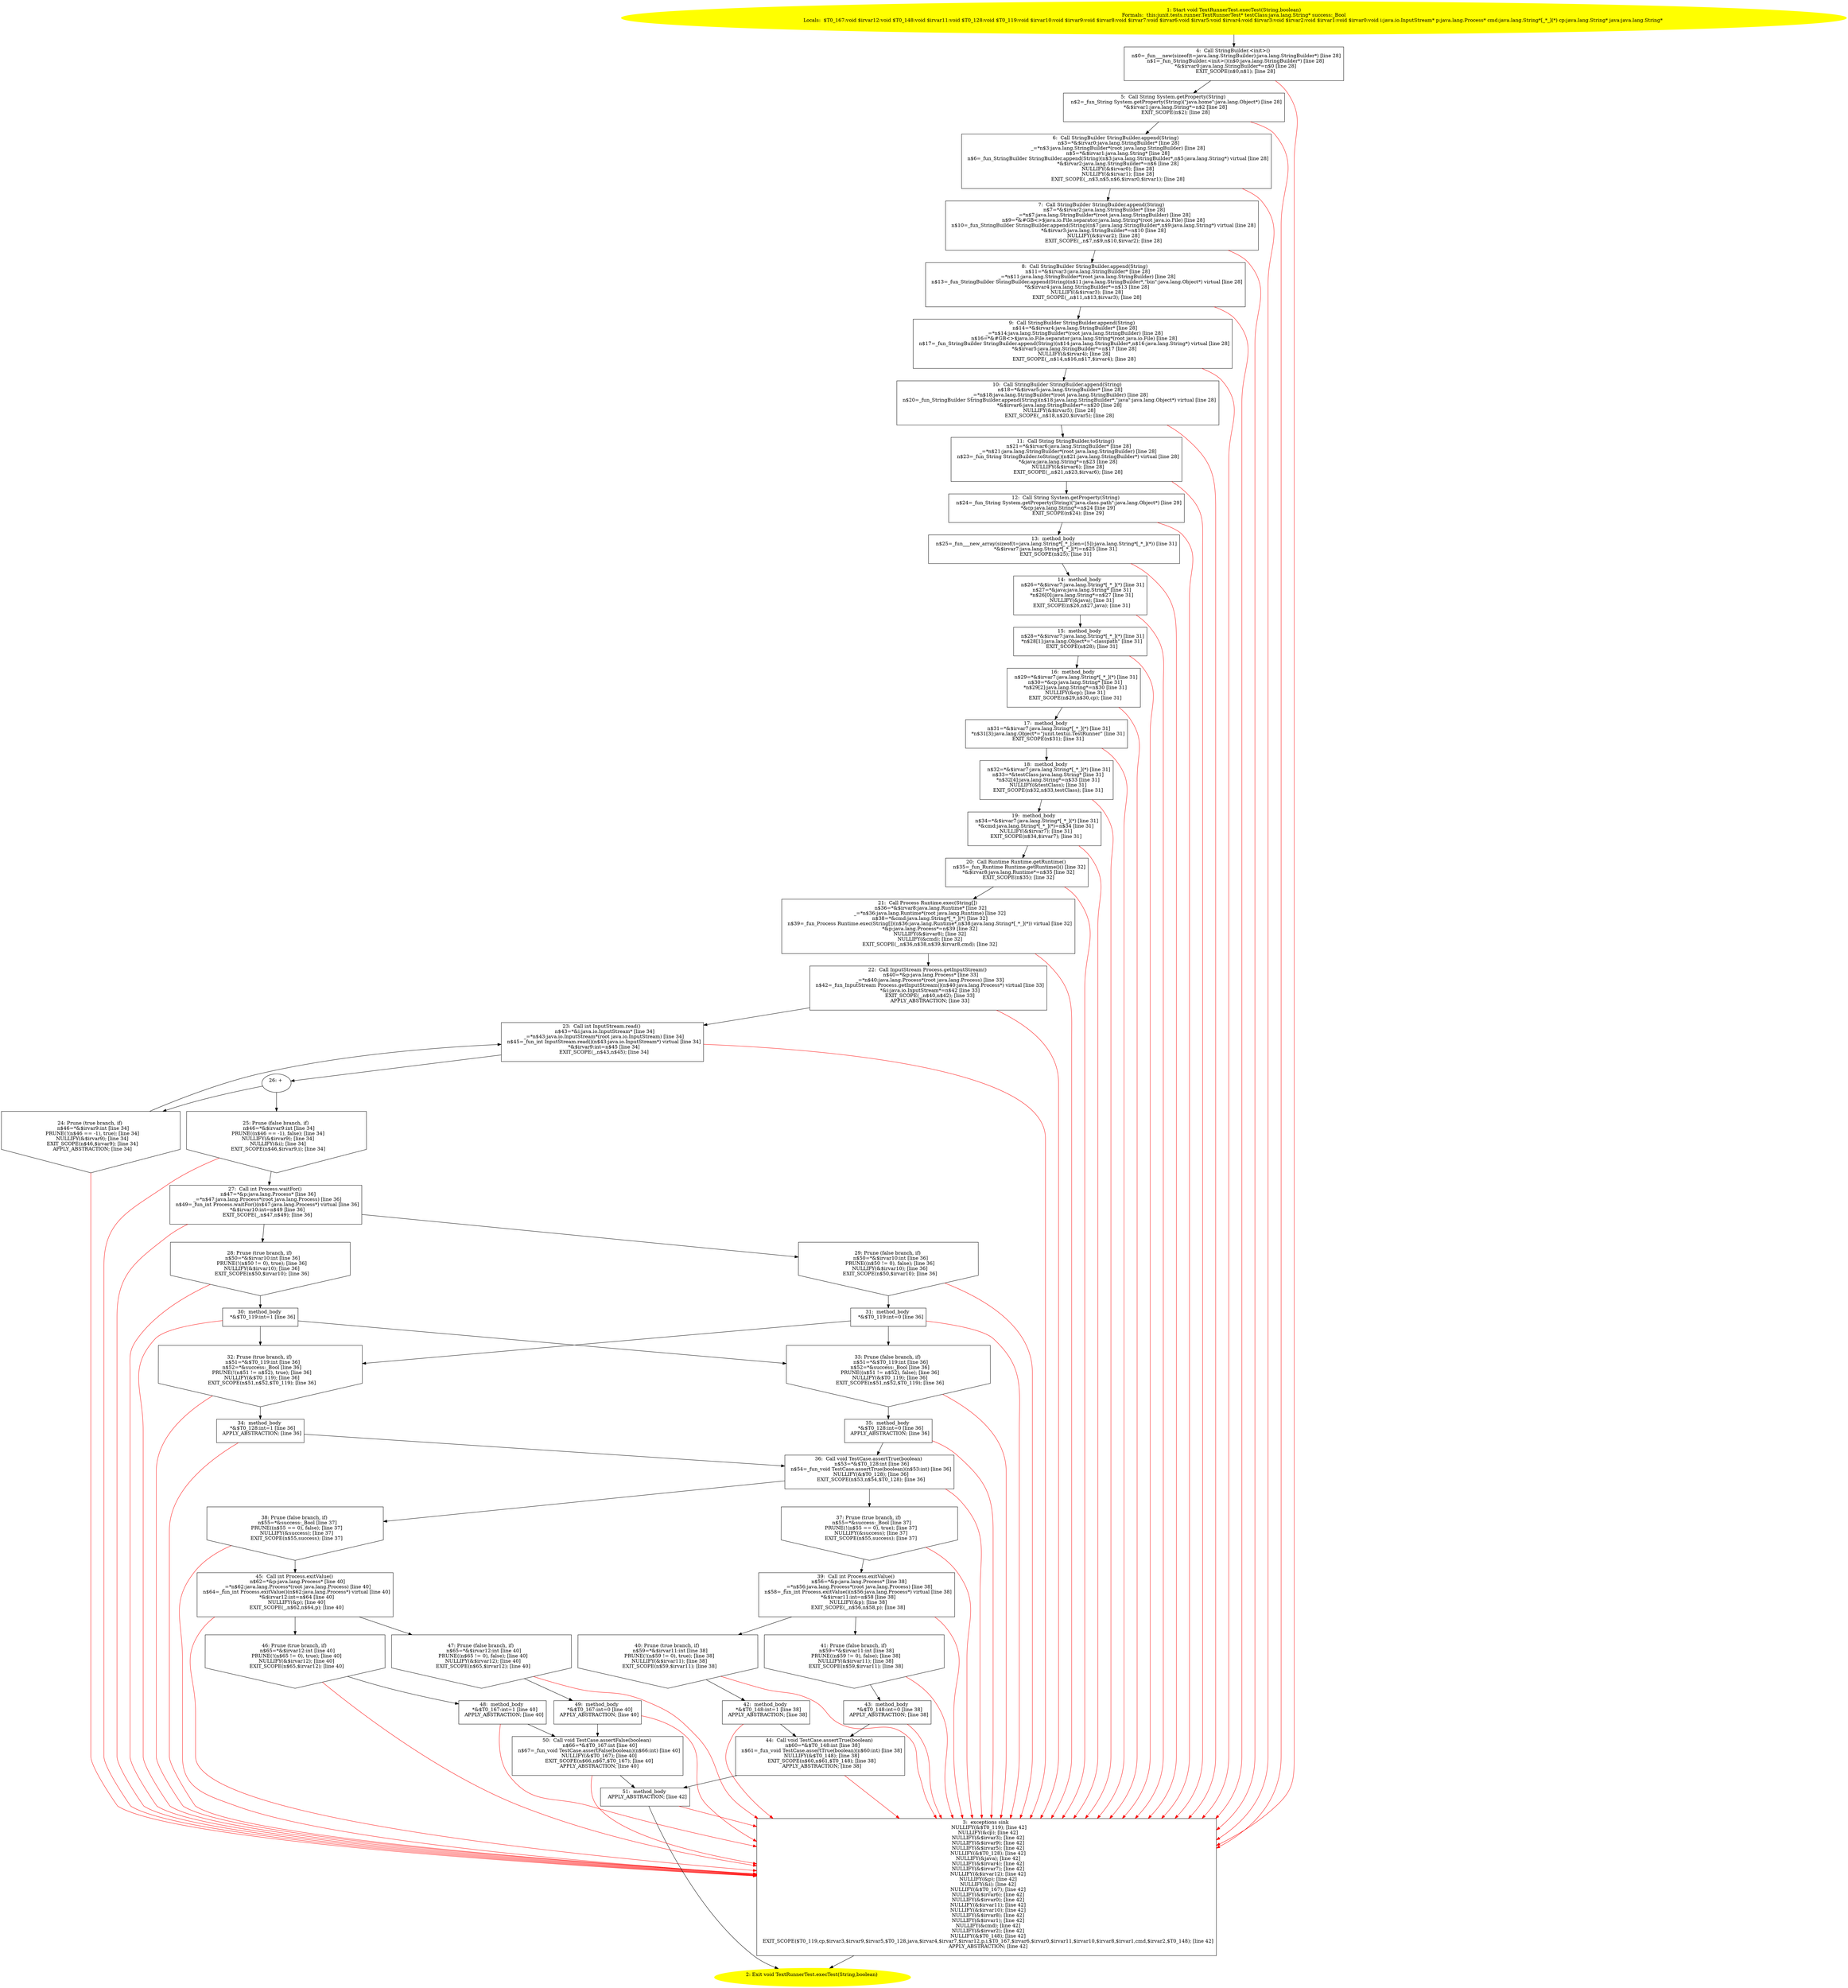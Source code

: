 /* @generated */
digraph cfg {
"junit.tests.runner.TextRunnerTest.execTest(java.lang.String,boolean):void.8a1707a72b9de7d6c8190afd1c28c7b9_1" [label="1: Start void TextRunnerTest.execTest(String,boolean)\nFormals:  this:junit.tests.runner.TextRunnerTest* testClass:java.lang.String* success:_Bool\nLocals:  $T0_167:void $irvar12:void $T0_148:void $irvar11:void $T0_128:void $T0_119:void $irvar10:void $irvar9:void $irvar8:void $irvar7:void $irvar6:void $irvar5:void $irvar4:void $irvar3:void $irvar2:void $irvar1:void $irvar0:void i:java.io.InputStream* p:java.lang.Process* cmd:java.lang.String*[_*_](*) cp:java.lang.String* java:java.lang.String* \n  " color=yellow style=filled]
	

	 "junit.tests.runner.TextRunnerTest.execTest(java.lang.String,boolean):void.8a1707a72b9de7d6c8190afd1c28c7b9_1" -> "junit.tests.runner.TextRunnerTest.execTest(java.lang.String,boolean):void.8a1707a72b9de7d6c8190afd1c28c7b9_4" ;
"junit.tests.runner.TextRunnerTest.execTest(java.lang.String,boolean):void.8a1707a72b9de7d6c8190afd1c28c7b9_2" [label="2: Exit void TextRunnerTest.execTest(String,boolean) \n  " color=yellow style=filled]
	

"junit.tests.runner.TextRunnerTest.execTest(java.lang.String,boolean):void.8a1707a72b9de7d6c8190afd1c28c7b9_3" [label="3:  exceptions sink \n   NULLIFY(&$T0_119); [line 42]\n  NULLIFY(&cp); [line 42]\n  NULLIFY(&$irvar3); [line 42]\n  NULLIFY(&$irvar9); [line 42]\n  NULLIFY(&$irvar5); [line 42]\n  NULLIFY(&$T0_128); [line 42]\n  NULLIFY(&java); [line 42]\n  NULLIFY(&$irvar4); [line 42]\n  NULLIFY(&$irvar7); [line 42]\n  NULLIFY(&$irvar12); [line 42]\n  NULLIFY(&p); [line 42]\n  NULLIFY(&i); [line 42]\n  NULLIFY(&$T0_167); [line 42]\n  NULLIFY(&$irvar6); [line 42]\n  NULLIFY(&$irvar0); [line 42]\n  NULLIFY(&$irvar11); [line 42]\n  NULLIFY(&$irvar10); [line 42]\n  NULLIFY(&$irvar8); [line 42]\n  NULLIFY(&$irvar1); [line 42]\n  NULLIFY(&cmd); [line 42]\n  NULLIFY(&$irvar2); [line 42]\n  NULLIFY(&$T0_148); [line 42]\n  EXIT_SCOPE($T0_119,cp,$irvar3,$irvar9,$irvar5,$T0_128,java,$irvar4,$irvar7,$irvar12,p,i,$T0_167,$irvar6,$irvar0,$irvar11,$irvar10,$irvar8,$irvar1,cmd,$irvar2,$T0_148); [line 42]\n  APPLY_ABSTRACTION; [line 42]\n " shape="box"]
	

	 "junit.tests.runner.TextRunnerTest.execTest(java.lang.String,boolean):void.8a1707a72b9de7d6c8190afd1c28c7b9_3" -> "junit.tests.runner.TextRunnerTest.execTest(java.lang.String,boolean):void.8a1707a72b9de7d6c8190afd1c28c7b9_2" ;
"junit.tests.runner.TextRunnerTest.execTest(java.lang.String,boolean):void.8a1707a72b9de7d6c8190afd1c28c7b9_4" [label="4:  Call StringBuilder.<init>() \n   n$0=_fun___new(sizeof(t=java.lang.StringBuilder):java.lang.StringBuilder*) [line 28]\n  n$1=_fun_StringBuilder.<init>()(n$0:java.lang.StringBuilder*) [line 28]\n  *&$irvar0:java.lang.StringBuilder*=n$0 [line 28]\n  EXIT_SCOPE(n$0,n$1); [line 28]\n " shape="box"]
	

	 "junit.tests.runner.TextRunnerTest.execTest(java.lang.String,boolean):void.8a1707a72b9de7d6c8190afd1c28c7b9_4" -> "junit.tests.runner.TextRunnerTest.execTest(java.lang.String,boolean):void.8a1707a72b9de7d6c8190afd1c28c7b9_5" ;
	 "junit.tests.runner.TextRunnerTest.execTest(java.lang.String,boolean):void.8a1707a72b9de7d6c8190afd1c28c7b9_4" -> "junit.tests.runner.TextRunnerTest.execTest(java.lang.String,boolean):void.8a1707a72b9de7d6c8190afd1c28c7b9_3" [color="red" ];
"junit.tests.runner.TextRunnerTest.execTest(java.lang.String,boolean):void.8a1707a72b9de7d6c8190afd1c28c7b9_5" [label="5:  Call String System.getProperty(String) \n   n$2=_fun_String System.getProperty(String)(\"java.home\":java.lang.Object*) [line 28]\n  *&$irvar1:java.lang.String*=n$2 [line 28]\n  EXIT_SCOPE(n$2); [line 28]\n " shape="box"]
	

	 "junit.tests.runner.TextRunnerTest.execTest(java.lang.String,boolean):void.8a1707a72b9de7d6c8190afd1c28c7b9_5" -> "junit.tests.runner.TextRunnerTest.execTest(java.lang.String,boolean):void.8a1707a72b9de7d6c8190afd1c28c7b9_6" ;
	 "junit.tests.runner.TextRunnerTest.execTest(java.lang.String,boolean):void.8a1707a72b9de7d6c8190afd1c28c7b9_5" -> "junit.tests.runner.TextRunnerTest.execTest(java.lang.String,boolean):void.8a1707a72b9de7d6c8190afd1c28c7b9_3" [color="red" ];
"junit.tests.runner.TextRunnerTest.execTest(java.lang.String,boolean):void.8a1707a72b9de7d6c8190afd1c28c7b9_6" [label="6:  Call StringBuilder StringBuilder.append(String) \n   n$3=*&$irvar0:java.lang.StringBuilder* [line 28]\n  _=*n$3:java.lang.StringBuilder*(root java.lang.StringBuilder) [line 28]\n  n$5=*&$irvar1:java.lang.String* [line 28]\n  n$6=_fun_StringBuilder StringBuilder.append(String)(n$3:java.lang.StringBuilder*,n$5:java.lang.String*) virtual [line 28]\n  *&$irvar2:java.lang.StringBuilder*=n$6 [line 28]\n  NULLIFY(&$irvar0); [line 28]\n  NULLIFY(&$irvar1); [line 28]\n  EXIT_SCOPE(_,n$3,n$5,n$6,$irvar0,$irvar1); [line 28]\n " shape="box"]
	

	 "junit.tests.runner.TextRunnerTest.execTest(java.lang.String,boolean):void.8a1707a72b9de7d6c8190afd1c28c7b9_6" -> "junit.tests.runner.TextRunnerTest.execTest(java.lang.String,boolean):void.8a1707a72b9de7d6c8190afd1c28c7b9_7" ;
	 "junit.tests.runner.TextRunnerTest.execTest(java.lang.String,boolean):void.8a1707a72b9de7d6c8190afd1c28c7b9_6" -> "junit.tests.runner.TextRunnerTest.execTest(java.lang.String,boolean):void.8a1707a72b9de7d6c8190afd1c28c7b9_3" [color="red" ];
"junit.tests.runner.TextRunnerTest.execTest(java.lang.String,boolean):void.8a1707a72b9de7d6c8190afd1c28c7b9_7" [label="7:  Call StringBuilder StringBuilder.append(String) \n   n$7=*&$irvar2:java.lang.StringBuilder* [line 28]\n  _=*n$7:java.lang.StringBuilder*(root java.lang.StringBuilder) [line 28]\n  n$9=*&#GB<>$java.io.File.separator:java.lang.String*(root java.io.File) [line 28]\n  n$10=_fun_StringBuilder StringBuilder.append(String)(n$7:java.lang.StringBuilder*,n$9:java.lang.String*) virtual [line 28]\n  *&$irvar3:java.lang.StringBuilder*=n$10 [line 28]\n  NULLIFY(&$irvar2); [line 28]\n  EXIT_SCOPE(_,n$7,n$9,n$10,$irvar2); [line 28]\n " shape="box"]
	

	 "junit.tests.runner.TextRunnerTest.execTest(java.lang.String,boolean):void.8a1707a72b9de7d6c8190afd1c28c7b9_7" -> "junit.tests.runner.TextRunnerTest.execTest(java.lang.String,boolean):void.8a1707a72b9de7d6c8190afd1c28c7b9_8" ;
	 "junit.tests.runner.TextRunnerTest.execTest(java.lang.String,boolean):void.8a1707a72b9de7d6c8190afd1c28c7b9_7" -> "junit.tests.runner.TextRunnerTest.execTest(java.lang.String,boolean):void.8a1707a72b9de7d6c8190afd1c28c7b9_3" [color="red" ];
"junit.tests.runner.TextRunnerTest.execTest(java.lang.String,boolean):void.8a1707a72b9de7d6c8190afd1c28c7b9_8" [label="8:  Call StringBuilder StringBuilder.append(String) \n   n$11=*&$irvar3:java.lang.StringBuilder* [line 28]\n  _=*n$11:java.lang.StringBuilder*(root java.lang.StringBuilder) [line 28]\n  n$13=_fun_StringBuilder StringBuilder.append(String)(n$11:java.lang.StringBuilder*,\"bin\":java.lang.Object*) virtual [line 28]\n  *&$irvar4:java.lang.StringBuilder*=n$13 [line 28]\n  NULLIFY(&$irvar3); [line 28]\n  EXIT_SCOPE(_,n$11,n$13,$irvar3); [line 28]\n " shape="box"]
	

	 "junit.tests.runner.TextRunnerTest.execTest(java.lang.String,boolean):void.8a1707a72b9de7d6c8190afd1c28c7b9_8" -> "junit.tests.runner.TextRunnerTest.execTest(java.lang.String,boolean):void.8a1707a72b9de7d6c8190afd1c28c7b9_9" ;
	 "junit.tests.runner.TextRunnerTest.execTest(java.lang.String,boolean):void.8a1707a72b9de7d6c8190afd1c28c7b9_8" -> "junit.tests.runner.TextRunnerTest.execTest(java.lang.String,boolean):void.8a1707a72b9de7d6c8190afd1c28c7b9_3" [color="red" ];
"junit.tests.runner.TextRunnerTest.execTest(java.lang.String,boolean):void.8a1707a72b9de7d6c8190afd1c28c7b9_9" [label="9:  Call StringBuilder StringBuilder.append(String) \n   n$14=*&$irvar4:java.lang.StringBuilder* [line 28]\n  _=*n$14:java.lang.StringBuilder*(root java.lang.StringBuilder) [line 28]\n  n$16=*&#GB<>$java.io.File.separator:java.lang.String*(root java.io.File) [line 28]\n  n$17=_fun_StringBuilder StringBuilder.append(String)(n$14:java.lang.StringBuilder*,n$16:java.lang.String*) virtual [line 28]\n  *&$irvar5:java.lang.StringBuilder*=n$17 [line 28]\n  NULLIFY(&$irvar4); [line 28]\n  EXIT_SCOPE(_,n$14,n$16,n$17,$irvar4); [line 28]\n " shape="box"]
	

	 "junit.tests.runner.TextRunnerTest.execTest(java.lang.String,boolean):void.8a1707a72b9de7d6c8190afd1c28c7b9_9" -> "junit.tests.runner.TextRunnerTest.execTest(java.lang.String,boolean):void.8a1707a72b9de7d6c8190afd1c28c7b9_10" ;
	 "junit.tests.runner.TextRunnerTest.execTest(java.lang.String,boolean):void.8a1707a72b9de7d6c8190afd1c28c7b9_9" -> "junit.tests.runner.TextRunnerTest.execTest(java.lang.String,boolean):void.8a1707a72b9de7d6c8190afd1c28c7b9_3" [color="red" ];
"junit.tests.runner.TextRunnerTest.execTest(java.lang.String,boolean):void.8a1707a72b9de7d6c8190afd1c28c7b9_10" [label="10:  Call StringBuilder StringBuilder.append(String) \n   n$18=*&$irvar5:java.lang.StringBuilder* [line 28]\n  _=*n$18:java.lang.StringBuilder*(root java.lang.StringBuilder) [line 28]\n  n$20=_fun_StringBuilder StringBuilder.append(String)(n$18:java.lang.StringBuilder*,\"java\":java.lang.Object*) virtual [line 28]\n  *&$irvar6:java.lang.StringBuilder*=n$20 [line 28]\n  NULLIFY(&$irvar5); [line 28]\n  EXIT_SCOPE(_,n$18,n$20,$irvar5); [line 28]\n " shape="box"]
	

	 "junit.tests.runner.TextRunnerTest.execTest(java.lang.String,boolean):void.8a1707a72b9de7d6c8190afd1c28c7b9_10" -> "junit.tests.runner.TextRunnerTest.execTest(java.lang.String,boolean):void.8a1707a72b9de7d6c8190afd1c28c7b9_11" ;
	 "junit.tests.runner.TextRunnerTest.execTest(java.lang.String,boolean):void.8a1707a72b9de7d6c8190afd1c28c7b9_10" -> "junit.tests.runner.TextRunnerTest.execTest(java.lang.String,boolean):void.8a1707a72b9de7d6c8190afd1c28c7b9_3" [color="red" ];
"junit.tests.runner.TextRunnerTest.execTest(java.lang.String,boolean):void.8a1707a72b9de7d6c8190afd1c28c7b9_11" [label="11:  Call String StringBuilder.toString() \n   n$21=*&$irvar6:java.lang.StringBuilder* [line 28]\n  _=*n$21:java.lang.StringBuilder*(root java.lang.StringBuilder) [line 28]\n  n$23=_fun_String StringBuilder.toString()(n$21:java.lang.StringBuilder*) virtual [line 28]\n  *&java:java.lang.String*=n$23 [line 28]\n  NULLIFY(&$irvar6); [line 28]\n  EXIT_SCOPE(_,n$21,n$23,$irvar6); [line 28]\n " shape="box"]
	

	 "junit.tests.runner.TextRunnerTest.execTest(java.lang.String,boolean):void.8a1707a72b9de7d6c8190afd1c28c7b9_11" -> "junit.tests.runner.TextRunnerTest.execTest(java.lang.String,boolean):void.8a1707a72b9de7d6c8190afd1c28c7b9_12" ;
	 "junit.tests.runner.TextRunnerTest.execTest(java.lang.String,boolean):void.8a1707a72b9de7d6c8190afd1c28c7b9_11" -> "junit.tests.runner.TextRunnerTest.execTest(java.lang.String,boolean):void.8a1707a72b9de7d6c8190afd1c28c7b9_3" [color="red" ];
"junit.tests.runner.TextRunnerTest.execTest(java.lang.String,boolean):void.8a1707a72b9de7d6c8190afd1c28c7b9_12" [label="12:  Call String System.getProperty(String) \n   n$24=_fun_String System.getProperty(String)(\"java.class.path\":java.lang.Object*) [line 29]\n  *&cp:java.lang.String*=n$24 [line 29]\n  EXIT_SCOPE(n$24); [line 29]\n " shape="box"]
	

	 "junit.tests.runner.TextRunnerTest.execTest(java.lang.String,boolean):void.8a1707a72b9de7d6c8190afd1c28c7b9_12" -> "junit.tests.runner.TextRunnerTest.execTest(java.lang.String,boolean):void.8a1707a72b9de7d6c8190afd1c28c7b9_13" ;
	 "junit.tests.runner.TextRunnerTest.execTest(java.lang.String,boolean):void.8a1707a72b9de7d6c8190afd1c28c7b9_12" -> "junit.tests.runner.TextRunnerTest.execTest(java.lang.String,boolean):void.8a1707a72b9de7d6c8190afd1c28c7b9_3" [color="red" ];
"junit.tests.runner.TextRunnerTest.execTest(java.lang.String,boolean):void.8a1707a72b9de7d6c8190afd1c28c7b9_13" [label="13:  method_body \n   n$25=_fun___new_array(sizeof(t=java.lang.String*[_*_];len=[5]):java.lang.String*[_*_](*)) [line 31]\n  *&$irvar7:java.lang.String*[_*_](*)=n$25 [line 31]\n  EXIT_SCOPE(n$25); [line 31]\n " shape="box"]
	

	 "junit.tests.runner.TextRunnerTest.execTest(java.lang.String,boolean):void.8a1707a72b9de7d6c8190afd1c28c7b9_13" -> "junit.tests.runner.TextRunnerTest.execTest(java.lang.String,boolean):void.8a1707a72b9de7d6c8190afd1c28c7b9_14" ;
	 "junit.tests.runner.TextRunnerTest.execTest(java.lang.String,boolean):void.8a1707a72b9de7d6c8190afd1c28c7b9_13" -> "junit.tests.runner.TextRunnerTest.execTest(java.lang.String,boolean):void.8a1707a72b9de7d6c8190afd1c28c7b9_3" [color="red" ];
"junit.tests.runner.TextRunnerTest.execTest(java.lang.String,boolean):void.8a1707a72b9de7d6c8190afd1c28c7b9_14" [label="14:  method_body \n   n$26=*&$irvar7:java.lang.String*[_*_](*) [line 31]\n  n$27=*&java:java.lang.String* [line 31]\n  *n$26[0]:java.lang.String*=n$27 [line 31]\n  NULLIFY(&java); [line 31]\n  EXIT_SCOPE(n$26,n$27,java); [line 31]\n " shape="box"]
	

	 "junit.tests.runner.TextRunnerTest.execTest(java.lang.String,boolean):void.8a1707a72b9de7d6c8190afd1c28c7b9_14" -> "junit.tests.runner.TextRunnerTest.execTest(java.lang.String,boolean):void.8a1707a72b9de7d6c8190afd1c28c7b9_15" ;
	 "junit.tests.runner.TextRunnerTest.execTest(java.lang.String,boolean):void.8a1707a72b9de7d6c8190afd1c28c7b9_14" -> "junit.tests.runner.TextRunnerTest.execTest(java.lang.String,boolean):void.8a1707a72b9de7d6c8190afd1c28c7b9_3" [color="red" ];
"junit.tests.runner.TextRunnerTest.execTest(java.lang.String,boolean):void.8a1707a72b9de7d6c8190afd1c28c7b9_15" [label="15:  method_body \n   n$28=*&$irvar7:java.lang.String*[_*_](*) [line 31]\n  *n$28[1]:java.lang.Object*=\"-classpath\" [line 31]\n  EXIT_SCOPE(n$28); [line 31]\n " shape="box"]
	

	 "junit.tests.runner.TextRunnerTest.execTest(java.lang.String,boolean):void.8a1707a72b9de7d6c8190afd1c28c7b9_15" -> "junit.tests.runner.TextRunnerTest.execTest(java.lang.String,boolean):void.8a1707a72b9de7d6c8190afd1c28c7b9_16" ;
	 "junit.tests.runner.TextRunnerTest.execTest(java.lang.String,boolean):void.8a1707a72b9de7d6c8190afd1c28c7b9_15" -> "junit.tests.runner.TextRunnerTest.execTest(java.lang.String,boolean):void.8a1707a72b9de7d6c8190afd1c28c7b9_3" [color="red" ];
"junit.tests.runner.TextRunnerTest.execTest(java.lang.String,boolean):void.8a1707a72b9de7d6c8190afd1c28c7b9_16" [label="16:  method_body \n   n$29=*&$irvar7:java.lang.String*[_*_](*) [line 31]\n  n$30=*&cp:java.lang.String* [line 31]\n  *n$29[2]:java.lang.String*=n$30 [line 31]\n  NULLIFY(&cp); [line 31]\n  EXIT_SCOPE(n$29,n$30,cp); [line 31]\n " shape="box"]
	

	 "junit.tests.runner.TextRunnerTest.execTest(java.lang.String,boolean):void.8a1707a72b9de7d6c8190afd1c28c7b9_16" -> "junit.tests.runner.TextRunnerTest.execTest(java.lang.String,boolean):void.8a1707a72b9de7d6c8190afd1c28c7b9_17" ;
	 "junit.tests.runner.TextRunnerTest.execTest(java.lang.String,boolean):void.8a1707a72b9de7d6c8190afd1c28c7b9_16" -> "junit.tests.runner.TextRunnerTest.execTest(java.lang.String,boolean):void.8a1707a72b9de7d6c8190afd1c28c7b9_3" [color="red" ];
"junit.tests.runner.TextRunnerTest.execTest(java.lang.String,boolean):void.8a1707a72b9de7d6c8190afd1c28c7b9_17" [label="17:  method_body \n   n$31=*&$irvar7:java.lang.String*[_*_](*) [line 31]\n  *n$31[3]:java.lang.Object*=\"junit.textui.TestRunner\" [line 31]\n  EXIT_SCOPE(n$31); [line 31]\n " shape="box"]
	

	 "junit.tests.runner.TextRunnerTest.execTest(java.lang.String,boolean):void.8a1707a72b9de7d6c8190afd1c28c7b9_17" -> "junit.tests.runner.TextRunnerTest.execTest(java.lang.String,boolean):void.8a1707a72b9de7d6c8190afd1c28c7b9_18" ;
	 "junit.tests.runner.TextRunnerTest.execTest(java.lang.String,boolean):void.8a1707a72b9de7d6c8190afd1c28c7b9_17" -> "junit.tests.runner.TextRunnerTest.execTest(java.lang.String,boolean):void.8a1707a72b9de7d6c8190afd1c28c7b9_3" [color="red" ];
"junit.tests.runner.TextRunnerTest.execTest(java.lang.String,boolean):void.8a1707a72b9de7d6c8190afd1c28c7b9_18" [label="18:  method_body \n   n$32=*&$irvar7:java.lang.String*[_*_](*) [line 31]\n  n$33=*&testClass:java.lang.String* [line 31]\n  *n$32[4]:java.lang.String*=n$33 [line 31]\n  NULLIFY(&testClass); [line 31]\n  EXIT_SCOPE(n$32,n$33,testClass); [line 31]\n " shape="box"]
	

	 "junit.tests.runner.TextRunnerTest.execTest(java.lang.String,boolean):void.8a1707a72b9de7d6c8190afd1c28c7b9_18" -> "junit.tests.runner.TextRunnerTest.execTest(java.lang.String,boolean):void.8a1707a72b9de7d6c8190afd1c28c7b9_19" ;
	 "junit.tests.runner.TextRunnerTest.execTest(java.lang.String,boolean):void.8a1707a72b9de7d6c8190afd1c28c7b9_18" -> "junit.tests.runner.TextRunnerTest.execTest(java.lang.String,boolean):void.8a1707a72b9de7d6c8190afd1c28c7b9_3" [color="red" ];
"junit.tests.runner.TextRunnerTest.execTest(java.lang.String,boolean):void.8a1707a72b9de7d6c8190afd1c28c7b9_19" [label="19:  method_body \n   n$34=*&$irvar7:java.lang.String*[_*_](*) [line 31]\n  *&cmd:java.lang.String*[_*_](*)=n$34 [line 31]\n  NULLIFY(&$irvar7); [line 31]\n  EXIT_SCOPE(n$34,$irvar7); [line 31]\n " shape="box"]
	

	 "junit.tests.runner.TextRunnerTest.execTest(java.lang.String,boolean):void.8a1707a72b9de7d6c8190afd1c28c7b9_19" -> "junit.tests.runner.TextRunnerTest.execTest(java.lang.String,boolean):void.8a1707a72b9de7d6c8190afd1c28c7b9_20" ;
	 "junit.tests.runner.TextRunnerTest.execTest(java.lang.String,boolean):void.8a1707a72b9de7d6c8190afd1c28c7b9_19" -> "junit.tests.runner.TextRunnerTest.execTest(java.lang.String,boolean):void.8a1707a72b9de7d6c8190afd1c28c7b9_3" [color="red" ];
"junit.tests.runner.TextRunnerTest.execTest(java.lang.String,boolean):void.8a1707a72b9de7d6c8190afd1c28c7b9_20" [label="20:  Call Runtime Runtime.getRuntime() \n   n$35=_fun_Runtime Runtime.getRuntime()() [line 32]\n  *&$irvar8:java.lang.Runtime*=n$35 [line 32]\n  EXIT_SCOPE(n$35); [line 32]\n " shape="box"]
	

	 "junit.tests.runner.TextRunnerTest.execTest(java.lang.String,boolean):void.8a1707a72b9de7d6c8190afd1c28c7b9_20" -> "junit.tests.runner.TextRunnerTest.execTest(java.lang.String,boolean):void.8a1707a72b9de7d6c8190afd1c28c7b9_21" ;
	 "junit.tests.runner.TextRunnerTest.execTest(java.lang.String,boolean):void.8a1707a72b9de7d6c8190afd1c28c7b9_20" -> "junit.tests.runner.TextRunnerTest.execTest(java.lang.String,boolean):void.8a1707a72b9de7d6c8190afd1c28c7b9_3" [color="red" ];
"junit.tests.runner.TextRunnerTest.execTest(java.lang.String,boolean):void.8a1707a72b9de7d6c8190afd1c28c7b9_21" [label="21:  Call Process Runtime.exec(String[]) \n   n$36=*&$irvar8:java.lang.Runtime* [line 32]\n  _=*n$36:java.lang.Runtime*(root java.lang.Runtime) [line 32]\n  n$38=*&cmd:java.lang.String*[_*_](*) [line 32]\n  n$39=_fun_Process Runtime.exec(String[])(n$36:java.lang.Runtime*,n$38:java.lang.String*[_*_](*)) virtual [line 32]\n  *&p:java.lang.Process*=n$39 [line 32]\n  NULLIFY(&$irvar8); [line 32]\n  NULLIFY(&cmd); [line 32]\n  EXIT_SCOPE(_,n$36,n$38,n$39,$irvar8,cmd); [line 32]\n " shape="box"]
	

	 "junit.tests.runner.TextRunnerTest.execTest(java.lang.String,boolean):void.8a1707a72b9de7d6c8190afd1c28c7b9_21" -> "junit.tests.runner.TextRunnerTest.execTest(java.lang.String,boolean):void.8a1707a72b9de7d6c8190afd1c28c7b9_22" ;
	 "junit.tests.runner.TextRunnerTest.execTest(java.lang.String,boolean):void.8a1707a72b9de7d6c8190afd1c28c7b9_21" -> "junit.tests.runner.TextRunnerTest.execTest(java.lang.String,boolean):void.8a1707a72b9de7d6c8190afd1c28c7b9_3" [color="red" ];
"junit.tests.runner.TextRunnerTest.execTest(java.lang.String,boolean):void.8a1707a72b9de7d6c8190afd1c28c7b9_22" [label="22:  Call InputStream Process.getInputStream() \n   n$40=*&p:java.lang.Process* [line 33]\n  _=*n$40:java.lang.Process*(root java.lang.Process) [line 33]\n  n$42=_fun_InputStream Process.getInputStream()(n$40:java.lang.Process*) virtual [line 33]\n  *&i:java.io.InputStream*=n$42 [line 33]\n  EXIT_SCOPE(_,n$40,n$42); [line 33]\n  APPLY_ABSTRACTION; [line 33]\n " shape="box"]
	

	 "junit.tests.runner.TextRunnerTest.execTest(java.lang.String,boolean):void.8a1707a72b9de7d6c8190afd1c28c7b9_22" -> "junit.tests.runner.TextRunnerTest.execTest(java.lang.String,boolean):void.8a1707a72b9de7d6c8190afd1c28c7b9_23" ;
	 "junit.tests.runner.TextRunnerTest.execTest(java.lang.String,boolean):void.8a1707a72b9de7d6c8190afd1c28c7b9_22" -> "junit.tests.runner.TextRunnerTest.execTest(java.lang.String,boolean):void.8a1707a72b9de7d6c8190afd1c28c7b9_3" [color="red" ];
"junit.tests.runner.TextRunnerTest.execTest(java.lang.String,boolean):void.8a1707a72b9de7d6c8190afd1c28c7b9_23" [label="23:  Call int InputStream.read() \n   n$43=*&i:java.io.InputStream* [line 34]\n  _=*n$43:java.io.InputStream*(root java.io.InputStream) [line 34]\n  n$45=_fun_int InputStream.read()(n$43:java.io.InputStream*) virtual [line 34]\n  *&$irvar9:int=n$45 [line 34]\n  EXIT_SCOPE(_,n$43,n$45); [line 34]\n " shape="box"]
	

	 "junit.tests.runner.TextRunnerTest.execTest(java.lang.String,boolean):void.8a1707a72b9de7d6c8190afd1c28c7b9_23" -> "junit.tests.runner.TextRunnerTest.execTest(java.lang.String,boolean):void.8a1707a72b9de7d6c8190afd1c28c7b9_26" ;
	 "junit.tests.runner.TextRunnerTest.execTest(java.lang.String,boolean):void.8a1707a72b9de7d6c8190afd1c28c7b9_23" -> "junit.tests.runner.TextRunnerTest.execTest(java.lang.String,boolean):void.8a1707a72b9de7d6c8190afd1c28c7b9_3" [color="red" ];
"junit.tests.runner.TextRunnerTest.execTest(java.lang.String,boolean):void.8a1707a72b9de7d6c8190afd1c28c7b9_24" [label="24: Prune (true branch, if) \n   n$46=*&$irvar9:int [line 34]\n  PRUNE(!(n$46 == -1), true); [line 34]\n  NULLIFY(&$irvar9); [line 34]\n  EXIT_SCOPE(n$46,$irvar9); [line 34]\n  APPLY_ABSTRACTION; [line 34]\n " shape="invhouse"]
	

	 "junit.tests.runner.TextRunnerTest.execTest(java.lang.String,boolean):void.8a1707a72b9de7d6c8190afd1c28c7b9_24" -> "junit.tests.runner.TextRunnerTest.execTest(java.lang.String,boolean):void.8a1707a72b9de7d6c8190afd1c28c7b9_23" ;
	 "junit.tests.runner.TextRunnerTest.execTest(java.lang.String,boolean):void.8a1707a72b9de7d6c8190afd1c28c7b9_24" -> "junit.tests.runner.TextRunnerTest.execTest(java.lang.String,boolean):void.8a1707a72b9de7d6c8190afd1c28c7b9_3" [color="red" ];
"junit.tests.runner.TextRunnerTest.execTest(java.lang.String,boolean):void.8a1707a72b9de7d6c8190afd1c28c7b9_25" [label="25: Prune (false branch, if) \n   n$46=*&$irvar9:int [line 34]\n  PRUNE((n$46 == -1), false); [line 34]\n  NULLIFY(&$irvar9); [line 34]\n  NULLIFY(&i); [line 34]\n  EXIT_SCOPE(n$46,$irvar9,i); [line 34]\n " shape="invhouse"]
	

	 "junit.tests.runner.TextRunnerTest.execTest(java.lang.String,boolean):void.8a1707a72b9de7d6c8190afd1c28c7b9_25" -> "junit.tests.runner.TextRunnerTest.execTest(java.lang.String,boolean):void.8a1707a72b9de7d6c8190afd1c28c7b9_27" ;
	 "junit.tests.runner.TextRunnerTest.execTest(java.lang.String,boolean):void.8a1707a72b9de7d6c8190afd1c28c7b9_25" -> "junit.tests.runner.TextRunnerTest.execTest(java.lang.String,boolean):void.8a1707a72b9de7d6c8190afd1c28c7b9_3" [color="red" ];
"junit.tests.runner.TextRunnerTest.execTest(java.lang.String,boolean):void.8a1707a72b9de7d6c8190afd1c28c7b9_26" [label="26: + \n  " ]
	

	 "junit.tests.runner.TextRunnerTest.execTest(java.lang.String,boolean):void.8a1707a72b9de7d6c8190afd1c28c7b9_26" -> "junit.tests.runner.TextRunnerTest.execTest(java.lang.String,boolean):void.8a1707a72b9de7d6c8190afd1c28c7b9_24" ;
	 "junit.tests.runner.TextRunnerTest.execTest(java.lang.String,boolean):void.8a1707a72b9de7d6c8190afd1c28c7b9_26" -> "junit.tests.runner.TextRunnerTest.execTest(java.lang.String,boolean):void.8a1707a72b9de7d6c8190afd1c28c7b9_25" ;
"junit.tests.runner.TextRunnerTest.execTest(java.lang.String,boolean):void.8a1707a72b9de7d6c8190afd1c28c7b9_27" [label="27:  Call int Process.waitFor() \n   n$47=*&p:java.lang.Process* [line 36]\n  _=*n$47:java.lang.Process*(root java.lang.Process) [line 36]\n  n$49=_fun_int Process.waitFor()(n$47:java.lang.Process*) virtual [line 36]\n  *&$irvar10:int=n$49 [line 36]\n  EXIT_SCOPE(_,n$47,n$49); [line 36]\n " shape="box"]
	

	 "junit.tests.runner.TextRunnerTest.execTest(java.lang.String,boolean):void.8a1707a72b9de7d6c8190afd1c28c7b9_27" -> "junit.tests.runner.TextRunnerTest.execTest(java.lang.String,boolean):void.8a1707a72b9de7d6c8190afd1c28c7b9_28" ;
	 "junit.tests.runner.TextRunnerTest.execTest(java.lang.String,boolean):void.8a1707a72b9de7d6c8190afd1c28c7b9_27" -> "junit.tests.runner.TextRunnerTest.execTest(java.lang.String,boolean):void.8a1707a72b9de7d6c8190afd1c28c7b9_29" ;
	 "junit.tests.runner.TextRunnerTest.execTest(java.lang.String,boolean):void.8a1707a72b9de7d6c8190afd1c28c7b9_27" -> "junit.tests.runner.TextRunnerTest.execTest(java.lang.String,boolean):void.8a1707a72b9de7d6c8190afd1c28c7b9_3" [color="red" ];
"junit.tests.runner.TextRunnerTest.execTest(java.lang.String,boolean):void.8a1707a72b9de7d6c8190afd1c28c7b9_28" [label="28: Prune (true branch, if) \n   n$50=*&$irvar10:int [line 36]\n  PRUNE(!(n$50 != 0), true); [line 36]\n  NULLIFY(&$irvar10); [line 36]\n  EXIT_SCOPE(n$50,$irvar10); [line 36]\n " shape="invhouse"]
	

	 "junit.tests.runner.TextRunnerTest.execTest(java.lang.String,boolean):void.8a1707a72b9de7d6c8190afd1c28c7b9_28" -> "junit.tests.runner.TextRunnerTest.execTest(java.lang.String,boolean):void.8a1707a72b9de7d6c8190afd1c28c7b9_30" ;
	 "junit.tests.runner.TextRunnerTest.execTest(java.lang.String,boolean):void.8a1707a72b9de7d6c8190afd1c28c7b9_28" -> "junit.tests.runner.TextRunnerTest.execTest(java.lang.String,boolean):void.8a1707a72b9de7d6c8190afd1c28c7b9_3" [color="red" ];
"junit.tests.runner.TextRunnerTest.execTest(java.lang.String,boolean):void.8a1707a72b9de7d6c8190afd1c28c7b9_29" [label="29: Prune (false branch, if) \n   n$50=*&$irvar10:int [line 36]\n  PRUNE((n$50 != 0), false); [line 36]\n  NULLIFY(&$irvar10); [line 36]\n  EXIT_SCOPE(n$50,$irvar10); [line 36]\n " shape="invhouse"]
	

	 "junit.tests.runner.TextRunnerTest.execTest(java.lang.String,boolean):void.8a1707a72b9de7d6c8190afd1c28c7b9_29" -> "junit.tests.runner.TextRunnerTest.execTest(java.lang.String,boolean):void.8a1707a72b9de7d6c8190afd1c28c7b9_31" ;
	 "junit.tests.runner.TextRunnerTest.execTest(java.lang.String,boolean):void.8a1707a72b9de7d6c8190afd1c28c7b9_29" -> "junit.tests.runner.TextRunnerTest.execTest(java.lang.String,boolean):void.8a1707a72b9de7d6c8190afd1c28c7b9_3" [color="red" ];
"junit.tests.runner.TextRunnerTest.execTest(java.lang.String,boolean):void.8a1707a72b9de7d6c8190afd1c28c7b9_30" [label="30:  method_body \n   *&$T0_119:int=1 [line 36]\n " shape="box"]
	

	 "junit.tests.runner.TextRunnerTest.execTest(java.lang.String,boolean):void.8a1707a72b9de7d6c8190afd1c28c7b9_30" -> "junit.tests.runner.TextRunnerTest.execTest(java.lang.String,boolean):void.8a1707a72b9de7d6c8190afd1c28c7b9_32" ;
	 "junit.tests.runner.TextRunnerTest.execTest(java.lang.String,boolean):void.8a1707a72b9de7d6c8190afd1c28c7b9_30" -> "junit.tests.runner.TextRunnerTest.execTest(java.lang.String,boolean):void.8a1707a72b9de7d6c8190afd1c28c7b9_33" ;
	 "junit.tests.runner.TextRunnerTest.execTest(java.lang.String,boolean):void.8a1707a72b9de7d6c8190afd1c28c7b9_30" -> "junit.tests.runner.TextRunnerTest.execTest(java.lang.String,boolean):void.8a1707a72b9de7d6c8190afd1c28c7b9_3" [color="red" ];
"junit.tests.runner.TextRunnerTest.execTest(java.lang.String,boolean):void.8a1707a72b9de7d6c8190afd1c28c7b9_31" [label="31:  method_body \n   *&$T0_119:int=0 [line 36]\n " shape="box"]
	

	 "junit.tests.runner.TextRunnerTest.execTest(java.lang.String,boolean):void.8a1707a72b9de7d6c8190afd1c28c7b9_31" -> "junit.tests.runner.TextRunnerTest.execTest(java.lang.String,boolean):void.8a1707a72b9de7d6c8190afd1c28c7b9_32" ;
	 "junit.tests.runner.TextRunnerTest.execTest(java.lang.String,boolean):void.8a1707a72b9de7d6c8190afd1c28c7b9_31" -> "junit.tests.runner.TextRunnerTest.execTest(java.lang.String,boolean):void.8a1707a72b9de7d6c8190afd1c28c7b9_33" ;
	 "junit.tests.runner.TextRunnerTest.execTest(java.lang.String,boolean):void.8a1707a72b9de7d6c8190afd1c28c7b9_31" -> "junit.tests.runner.TextRunnerTest.execTest(java.lang.String,boolean):void.8a1707a72b9de7d6c8190afd1c28c7b9_3" [color="red" ];
"junit.tests.runner.TextRunnerTest.execTest(java.lang.String,boolean):void.8a1707a72b9de7d6c8190afd1c28c7b9_32" [label="32: Prune (true branch, if) \n   n$51=*&$T0_119:int [line 36]\n  n$52=*&success:_Bool [line 36]\n  PRUNE(!(n$51 != n$52), true); [line 36]\n  NULLIFY(&$T0_119); [line 36]\n  EXIT_SCOPE(n$51,n$52,$T0_119); [line 36]\n " shape="invhouse"]
	

	 "junit.tests.runner.TextRunnerTest.execTest(java.lang.String,boolean):void.8a1707a72b9de7d6c8190afd1c28c7b9_32" -> "junit.tests.runner.TextRunnerTest.execTest(java.lang.String,boolean):void.8a1707a72b9de7d6c8190afd1c28c7b9_34" ;
	 "junit.tests.runner.TextRunnerTest.execTest(java.lang.String,boolean):void.8a1707a72b9de7d6c8190afd1c28c7b9_32" -> "junit.tests.runner.TextRunnerTest.execTest(java.lang.String,boolean):void.8a1707a72b9de7d6c8190afd1c28c7b9_3" [color="red" ];
"junit.tests.runner.TextRunnerTest.execTest(java.lang.String,boolean):void.8a1707a72b9de7d6c8190afd1c28c7b9_33" [label="33: Prune (false branch, if) \n   n$51=*&$T0_119:int [line 36]\n  n$52=*&success:_Bool [line 36]\n  PRUNE((n$51 != n$52), false); [line 36]\n  NULLIFY(&$T0_119); [line 36]\n  EXIT_SCOPE(n$51,n$52,$T0_119); [line 36]\n " shape="invhouse"]
	

	 "junit.tests.runner.TextRunnerTest.execTest(java.lang.String,boolean):void.8a1707a72b9de7d6c8190afd1c28c7b9_33" -> "junit.tests.runner.TextRunnerTest.execTest(java.lang.String,boolean):void.8a1707a72b9de7d6c8190afd1c28c7b9_35" ;
	 "junit.tests.runner.TextRunnerTest.execTest(java.lang.String,boolean):void.8a1707a72b9de7d6c8190afd1c28c7b9_33" -> "junit.tests.runner.TextRunnerTest.execTest(java.lang.String,boolean):void.8a1707a72b9de7d6c8190afd1c28c7b9_3" [color="red" ];
"junit.tests.runner.TextRunnerTest.execTest(java.lang.String,boolean):void.8a1707a72b9de7d6c8190afd1c28c7b9_34" [label="34:  method_body \n   *&$T0_128:int=1 [line 36]\n  APPLY_ABSTRACTION; [line 36]\n " shape="box"]
	

	 "junit.tests.runner.TextRunnerTest.execTest(java.lang.String,boolean):void.8a1707a72b9de7d6c8190afd1c28c7b9_34" -> "junit.tests.runner.TextRunnerTest.execTest(java.lang.String,boolean):void.8a1707a72b9de7d6c8190afd1c28c7b9_36" ;
	 "junit.tests.runner.TextRunnerTest.execTest(java.lang.String,boolean):void.8a1707a72b9de7d6c8190afd1c28c7b9_34" -> "junit.tests.runner.TextRunnerTest.execTest(java.lang.String,boolean):void.8a1707a72b9de7d6c8190afd1c28c7b9_3" [color="red" ];
"junit.tests.runner.TextRunnerTest.execTest(java.lang.String,boolean):void.8a1707a72b9de7d6c8190afd1c28c7b9_35" [label="35:  method_body \n   *&$T0_128:int=0 [line 36]\n  APPLY_ABSTRACTION; [line 36]\n " shape="box"]
	

	 "junit.tests.runner.TextRunnerTest.execTest(java.lang.String,boolean):void.8a1707a72b9de7d6c8190afd1c28c7b9_35" -> "junit.tests.runner.TextRunnerTest.execTest(java.lang.String,boolean):void.8a1707a72b9de7d6c8190afd1c28c7b9_36" ;
	 "junit.tests.runner.TextRunnerTest.execTest(java.lang.String,boolean):void.8a1707a72b9de7d6c8190afd1c28c7b9_35" -> "junit.tests.runner.TextRunnerTest.execTest(java.lang.String,boolean):void.8a1707a72b9de7d6c8190afd1c28c7b9_3" [color="red" ];
"junit.tests.runner.TextRunnerTest.execTest(java.lang.String,boolean):void.8a1707a72b9de7d6c8190afd1c28c7b9_36" [label="36:  Call void TestCase.assertTrue(boolean) \n   n$53=*&$T0_128:int [line 36]\n  n$54=_fun_void TestCase.assertTrue(boolean)(n$53:int) [line 36]\n  NULLIFY(&$T0_128); [line 36]\n  EXIT_SCOPE(n$53,n$54,$T0_128); [line 36]\n " shape="box"]
	

	 "junit.tests.runner.TextRunnerTest.execTest(java.lang.String,boolean):void.8a1707a72b9de7d6c8190afd1c28c7b9_36" -> "junit.tests.runner.TextRunnerTest.execTest(java.lang.String,boolean):void.8a1707a72b9de7d6c8190afd1c28c7b9_37" ;
	 "junit.tests.runner.TextRunnerTest.execTest(java.lang.String,boolean):void.8a1707a72b9de7d6c8190afd1c28c7b9_36" -> "junit.tests.runner.TextRunnerTest.execTest(java.lang.String,boolean):void.8a1707a72b9de7d6c8190afd1c28c7b9_38" ;
	 "junit.tests.runner.TextRunnerTest.execTest(java.lang.String,boolean):void.8a1707a72b9de7d6c8190afd1c28c7b9_36" -> "junit.tests.runner.TextRunnerTest.execTest(java.lang.String,boolean):void.8a1707a72b9de7d6c8190afd1c28c7b9_3" [color="red" ];
"junit.tests.runner.TextRunnerTest.execTest(java.lang.String,boolean):void.8a1707a72b9de7d6c8190afd1c28c7b9_37" [label="37: Prune (true branch, if) \n   n$55=*&success:_Bool [line 37]\n  PRUNE(!(n$55 == 0), true); [line 37]\n  NULLIFY(&success); [line 37]\n  EXIT_SCOPE(n$55,success); [line 37]\n " shape="invhouse"]
	

	 "junit.tests.runner.TextRunnerTest.execTest(java.lang.String,boolean):void.8a1707a72b9de7d6c8190afd1c28c7b9_37" -> "junit.tests.runner.TextRunnerTest.execTest(java.lang.String,boolean):void.8a1707a72b9de7d6c8190afd1c28c7b9_39" ;
	 "junit.tests.runner.TextRunnerTest.execTest(java.lang.String,boolean):void.8a1707a72b9de7d6c8190afd1c28c7b9_37" -> "junit.tests.runner.TextRunnerTest.execTest(java.lang.String,boolean):void.8a1707a72b9de7d6c8190afd1c28c7b9_3" [color="red" ];
"junit.tests.runner.TextRunnerTest.execTest(java.lang.String,boolean):void.8a1707a72b9de7d6c8190afd1c28c7b9_38" [label="38: Prune (false branch, if) \n   n$55=*&success:_Bool [line 37]\n  PRUNE((n$55 == 0), false); [line 37]\n  NULLIFY(&success); [line 37]\n  EXIT_SCOPE(n$55,success); [line 37]\n " shape="invhouse"]
	

	 "junit.tests.runner.TextRunnerTest.execTest(java.lang.String,boolean):void.8a1707a72b9de7d6c8190afd1c28c7b9_38" -> "junit.tests.runner.TextRunnerTest.execTest(java.lang.String,boolean):void.8a1707a72b9de7d6c8190afd1c28c7b9_45" ;
	 "junit.tests.runner.TextRunnerTest.execTest(java.lang.String,boolean):void.8a1707a72b9de7d6c8190afd1c28c7b9_38" -> "junit.tests.runner.TextRunnerTest.execTest(java.lang.String,boolean):void.8a1707a72b9de7d6c8190afd1c28c7b9_3" [color="red" ];
"junit.tests.runner.TextRunnerTest.execTest(java.lang.String,boolean):void.8a1707a72b9de7d6c8190afd1c28c7b9_39" [label="39:  Call int Process.exitValue() \n   n$56=*&p:java.lang.Process* [line 38]\n  _=*n$56:java.lang.Process*(root java.lang.Process) [line 38]\n  n$58=_fun_int Process.exitValue()(n$56:java.lang.Process*) virtual [line 38]\n  *&$irvar11:int=n$58 [line 38]\n  NULLIFY(&p); [line 38]\n  EXIT_SCOPE(_,n$56,n$58,p); [line 38]\n " shape="box"]
	

	 "junit.tests.runner.TextRunnerTest.execTest(java.lang.String,boolean):void.8a1707a72b9de7d6c8190afd1c28c7b9_39" -> "junit.tests.runner.TextRunnerTest.execTest(java.lang.String,boolean):void.8a1707a72b9de7d6c8190afd1c28c7b9_40" ;
	 "junit.tests.runner.TextRunnerTest.execTest(java.lang.String,boolean):void.8a1707a72b9de7d6c8190afd1c28c7b9_39" -> "junit.tests.runner.TextRunnerTest.execTest(java.lang.String,boolean):void.8a1707a72b9de7d6c8190afd1c28c7b9_41" ;
	 "junit.tests.runner.TextRunnerTest.execTest(java.lang.String,boolean):void.8a1707a72b9de7d6c8190afd1c28c7b9_39" -> "junit.tests.runner.TextRunnerTest.execTest(java.lang.String,boolean):void.8a1707a72b9de7d6c8190afd1c28c7b9_3" [color="red" ];
"junit.tests.runner.TextRunnerTest.execTest(java.lang.String,boolean):void.8a1707a72b9de7d6c8190afd1c28c7b9_40" [label="40: Prune (true branch, if) \n   n$59=*&$irvar11:int [line 38]\n  PRUNE(!(n$59 != 0), true); [line 38]\n  NULLIFY(&$irvar11); [line 38]\n  EXIT_SCOPE(n$59,$irvar11); [line 38]\n " shape="invhouse"]
	

	 "junit.tests.runner.TextRunnerTest.execTest(java.lang.String,boolean):void.8a1707a72b9de7d6c8190afd1c28c7b9_40" -> "junit.tests.runner.TextRunnerTest.execTest(java.lang.String,boolean):void.8a1707a72b9de7d6c8190afd1c28c7b9_42" ;
	 "junit.tests.runner.TextRunnerTest.execTest(java.lang.String,boolean):void.8a1707a72b9de7d6c8190afd1c28c7b9_40" -> "junit.tests.runner.TextRunnerTest.execTest(java.lang.String,boolean):void.8a1707a72b9de7d6c8190afd1c28c7b9_3" [color="red" ];
"junit.tests.runner.TextRunnerTest.execTest(java.lang.String,boolean):void.8a1707a72b9de7d6c8190afd1c28c7b9_41" [label="41: Prune (false branch, if) \n   n$59=*&$irvar11:int [line 38]\n  PRUNE((n$59 != 0), false); [line 38]\n  NULLIFY(&$irvar11); [line 38]\n  EXIT_SCOPE(n$59,$irvar11); [line 38]\n " shape="invhouse"]
	

	 "junit.tests.runner.TextRunnerTest.execTest(java.lang.String,boolean):void.8a1707a72b9de7d6c8190afd1c28c7b9_41" -> "junit.tests.runner.TextRunnerTest.execTest(java.lang.String,boolean):void.8a1707a72b9de7d6c8190afd1c28c7b9_43" ;
	 "junit.tests.runner.TextRunnerTest.execTest(java.lang.String,boolean):void.8a1707a72b9de7d6c8190afd1c28c7b9_41" -> "junit.tests.runner.TextRunnerTest.execTest(java.lang.String,boolean):void.8a1707a72b9de7d6c8190afd1c28c7b9_3" [color="red" ];
"junit.tests.runner.TextRunnerTest.execTest(java.lang.String,boolean):void.8a1707a72b9de7d6c8190afd1c28c7b9_42" [label="42:  method_body \n   *&$T0_148:int=1 [line 38]\n  APPLY_ABSTRACTION; [line 38]\n " shape="box"]
	

	 "junit.tests.runner.TextRunnerTest.execTest(java.lang.String,boolean):void.8a1707a72b9de7d6c8190afd1c28c7b9_42" -> "junit.tests.runner.TextRunnerTest.execTest(java.lang.String,boolean):void.8a1707a72b9de7d6c8190afd1c28c7b9_44" ;
	 "junit.tests.runner.TextRunnerTest.execTest(java.lang.String,boolean):void.8a1707a72b9de7d6c8190afd1c28c7b9_42" -> "junit.tests.runner.TextRunnerTest.execTest(java.lang.String,boolean):void.8a1707a72b9de7d6c8190afd1c28c7b9_3" [color="red" ];
"junit.tests.runner.TextRunnerTest.execTest(java.lang.String,boolean):void.8a1707a72b9de7d6c8190afd1c28c7b9_43" [label="43:  method_body \n   *&$T0_148:int=0 [line 38]\n  APPLY_ABSTRACTION; [line 38]\n " shape="box"]
	

	 "junit.tests.runner.TextRunnerTest.execTest(java.lang.String,boolean):void.8a1707a72b9de7d6c8190afd1c28c7b9_43" -> "junit.tests.runner.TextRunnerTest.execTest(java.lang.String,boolean):void.8a1707a72b9de7d6c8190afd1c28c7b9_44" ;
	 "junit.tests.runner.TextRunnerTest.execTest(java.lang.String,boolean):void.8a1707a72b9de7d6c8190afd1c28c7b9_43" -> "junit.tests.runner.TextRunnerTest.execTest(java.lang.String,boolean):void.8a1707a72b9de7d6c8190afd1c28c7b9_3" [color="red" ];
"junit.tests.runner.TextRunnerTest.execTest(java.lang.String,boolean):void.8a1707a72b9de7d6c8190afd1c28c7b9_44" [label="44:  Call void TestCase.assertTrue(boolean) \n   n$60=*&$T0_148:int [line 38]\n  n$61=_fun_void TestCase.assertTrue(boolean)(n$60:int) [line 38]\n  NULLIFY(&$T0_148); [line 38]\n  EXIT_SCOPE(n$60,n$61,$T0_148); [line 38]\n  APPLY_ABSTRACTION; [line 38]\n " shape="box"]
	

	 "junit.tests.runner.TextRunnerTest.execTest(java.lang.String,boolean):void.8a1707a72b9de7d6c8190afd1c28c7b9_44" -> "junit.tests.runner.TextRunnerTest.execTest(java.lang.String,boolean):void.8a1707a72b9de7d6c8190afd1c28c7b9_51" ;
	 "junit.tests.runner.TextRunnerTest.execTest(java.lang.String,boolean):void.8a1707a72b9de7d6c8190afd1c28c7b9_44" -> "junit.tests.runner.TextRunnerTest.execTest(java.lang.String,boolean):void.8a1707a72b9de7d6c8190afd1c28c7b9_3" [color="red" ];
"junit.tests.runner.TextRunnerTest.execTest(java.lang.String,boolean):void.8a1707a72b9de7d6c8190afd1c28c7b9_45" [label="45:  Call int Process.exitValue() \n   n$62=*&p:java.lang.Process* [line 40]\n  _=*n$62:java.lang.Process*(root java.lang.Process) [line 40]\n  n$64=_fun_int Process.exitValue()(n$62:java.lang.Process*) virtual [line 40]\n  *&$irvar12:int=n$64 [line 40]\n  NULLIFY(&p); [line 40]\n  EXIT_SCOPE(_,n$62,n$64,p); [line 40]\n " shape="box"]
	

	 "junit.tests.runner.TextRunnerTest.execTest(java.lang.String,boolean):void.8a1707a72b9de7d6c8190afd1c28c7b9_45" -> "junit.tests.runner.TextRunnerTest.execTest(java.lang.String,boolean):void.8a1707a72b9de7d6c8190afd1c28c7b9_46" ;
	 "junit.tests.runner.TextRunnerTest.execTest(java.lang.String,boolean):void.8a1707a72b9de7d6c8190afd1c28c7b9_45" -> "junit.tests.runner.TextRunnerTest.execTest(java.lang.String,boolean):void.8a1707a72b9de7d6c8190afd1c28c7b9_47" ;
	 "junit.tests.runner.TextRunnerTest.execTest(java.lang.String,boolean):void.8a1707a72b9de7d6c8190afd1c28c7b9_45" -> "junit.tests.runner.TextRunnerTest.execTest(java.lang.String,boolean):void.8a1707a72b9de7d6c8190afd1c28c7b9_3" [color="red" ];
"junit.tests.runner.TextRunnerTest.execTest(java.lang.String,boolean):void.8a1707a72b9de7d6c8190afd1c28c7b9_46" [label="46: Prune (true branch, if) \n   n$65=*&$irvar12:int [line 40]\n  PRUNE(!(n$65 != 0), true); [line 40]\n  NULLIFY(&$irvar12); [line 40]\n  EXIT_SCOPE(n$65,$irvar12); [line 40]\n " shape="invhouse"]
	

	 "junit.tests.runner.TextRunnerTest.execTest(java.lang.String,boolean):void.8a1707a72b9de7d6c8190afd1c28c7b9_46" -> "junit.tests.runner.TextRunnerTest.execTest(java.lang.String,boolean):void.8a1707a72b9de7d6c8190afd1c28c7b9_48" ;
	 "junit.tests.runner.TextRunnerTest.execTest(java.lang.String,boolean):void.8a1707a72b9de7d6c8190afd1c28c7b9_46" -> "junit.tests.runner.TextRunnerTest.execTest(java.lang.String,boolean):void.8a1707a72b9de7d6c8190afd1c28c7b9_3" [color="red" ];
"junit.tests.runner.TextRunnerTest.execTest(java.lang.String,boolean):void.8a1707a72b9de7d6c8190afd1c28c7b9_47" [label="47: Prune (false branch, if) \n   n$65=*&$irvar12:int [line 40]\n  PRUNE((n$65 != 0), false); [line 40]\n  NULLIFY(&$irvar12); [line 40]\n  EXIT_SCOPE(n$65,$irvar12); [line 40]\n " shape="invhouse"]
	

	 "junit.tests.runner.TextRunnerTest.execTest(java.lang.String,boolean):void.8a1707a72b9de7d6c8190afd1c28c7b9_47" -> "junit.tests.runner.TextRunnerTest.execTest(java.lang.String,boolean):void.8a1707a72b9de7d6c8190afd1c28c7b9_49" ;
	 "junit.tests.runner.TextRunnerTest.execTest(java.lang.String,boolean):void.8a1707a72b9de7d6c8190afd1c28c7b9_47" -> "junit.tests.runner.TextRunnerTest.execTest(java.lang.String,boolean):void.8a1707a72b9de7d6c8190afd1c28c7b9_3" [color="red" ];
"junit.tests.runner.TextRunnerTest.execTest(java.lang.String,boolean):void.8a1707a72b9de7d6c8190afd1c28c7b9_48" [label="48:  method_body \n   *&$T0_167:int=1 [line 40]\n  APPLY_ABSTRACTION; [line 40]\n " shape="box"]
	

	 "junit.tests.runner.TextRunnerTest.execTest(java.lang.String,boolean):void.8a1707a72b9de7d6c8190afd1c28c7b9_48" -> "junit.tests.runner.TextRunnerTest.execTest(java.lang.String,boolean):void.8a1707a72b9de7d6c8190afd1c28c7b9_50" ;
	 "junit.tests.runner.TextRunnerTest.execTest(java.lang.String,boolean):void.8a1707a72b9de7d6c8190afd1c28c7b9_48" -> "junit.tests.runner.TextRunnerTest.execTest(java.lang.String,boolean):void.8a1707a72b9de7d6c8190afd1c28c7b9_3" [color="red" ];
"junit.tests.runner.TextRunnerTest.execTest(java.lang.String,boolean):void.8a1707a72b9de7d6c8190afd1c28c7b9_49" [label="49:  method_body \n   *&$T0_167:int=0 [line 40]\n  APPLY_ABSTRACTION; [line 40]\n " shape="box"]
	

	 "junit.tests.runner.TextRunnerTest.execTest(java.lang.String,boolean):void.8a1707a72b9de7d6c8190afd1c28c7b9_49" -> "junit.tests.runner.TextRunnerTest.execTest(java.lang.String,boolean):void.8a1707a72b9de7d6c8190afd1c28c7b9_50" ;
	 "junit.tests.runner.TextRunnerTest.execTest(java.lang.String,boolean):void.8a1707a72b9de7d6c8190afd1c28c7b9_49" -> "junit.tests.runner.TextRunnerTest.execTest(java.lang.String,boolean):void.8a1707a72b9de7d6c8190afd1c28c7b9_3" [color="red" ];
"junit.tests.runner.TextRunnerTest.execTest(java.lang.String,boolean):void.8a1707a72b9de7d6c8190afd1c28c7b9_50" [label="50:  Call void TestCase.assertFalse(boolean) \n   n$66=*&$T0_167:int [line 40]\n  n$67=_fun_void TestCase.assertFalse(boolean)(n$66:int) [line 40]\n  NULLIFY(&$T0_167); [line 40]\n  EXIT_SCOPE(n$66,n$67,$T0_167); [line 40]\n  APPLY_ABSTRACTION; [line 40]\n " shape="box"]
	

	 "junit.tests.runner.TextRunnerTest.execTest(java.lang.String,boolean):void.8a1707a72b9de7d6c8190afd1c28c7b9_50" -> "junit.tests.runner.TextRunnerTest.execTest(java.lang.String,boolean):void.8a1707a72b9de7d6c8190afd1c28c7b9_51" ;
	 "junit.tests.runner.TextRunnerTest.execTest(java.lang.String,boolean):void.8a1707a72b9de7d6c8190afd1c28c7b9_50" -> "junit.tests.runner.TextRunnerTest.execTest(java.lang.String,boolean):void.8a1707a72b9de7d6c8190afd1c28c7b9_3" [color="red" ];
"junit.tests.runner.TextRunnerTest.execTest(java.lang.String,boolean):void.8a1707a72b9de7d6c8190afd1c28c7b9_51" [label="51:  method_body \n   APPLY_ABSTRACTION; [line 42]\n " shape="box"]
	

	 "junit.tests.runner.TextRunnerTest.execTest(java.lang.String,boolean):void.8a1707a72b9de7d6c8190afd1c28c7b9_51" -> "junit.tests.runner.TextRunnerTest.execTest(java.lang.String,boolean):void.8a1707a72b9de7d6c8190afd1c28c7b9_2" ;
	 "junit.tests.runner.TextRunnerTest.execTest(java.lang.String,boolean):void.8a1707a72b9de7d6c8190afd1c28c7b9_51" -> "junit.tests.runner.TextRunnerTest.execTest(java.lang.String,boolean):void.8a1707a72b9de7d6c8190afd1c28c7b9_3" [color="red" ];
}
